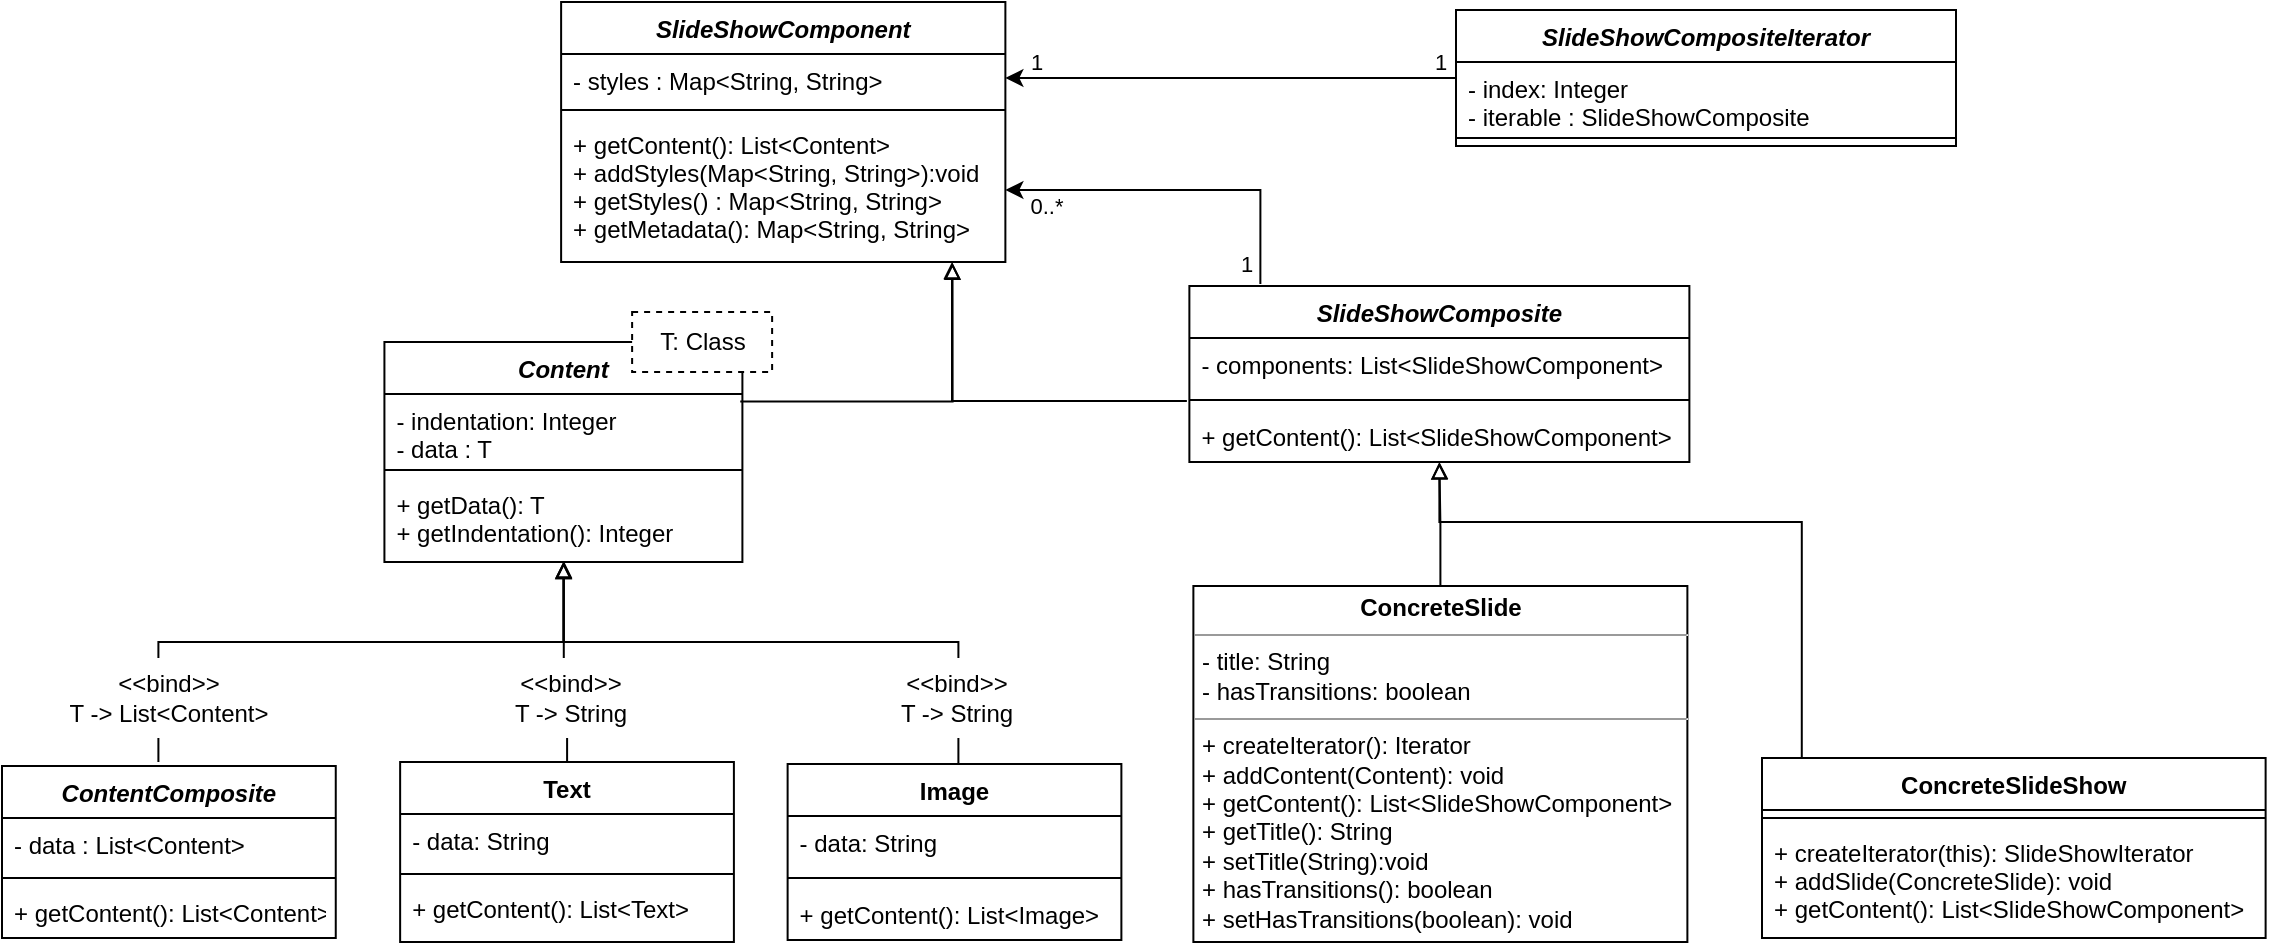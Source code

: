 <mxfile version="20.5.1" type="device"><diagram id="1SGuIuCcmSIVhMg7fZJk" name="Page-1"><mxGraphModel dx="1425" dy="763" grid="1" gridSize="10" guides="1" tooltips="1" connect="1" arrows="1" fold="1" page="1" pageScale="1" pageWidth="1654" pageHeight="2336" math="0" shadow="0"><root><mxCell id="0"/><mxCell id="1" parent="0"/><mxCell id="qaGwvdE_3Gdp6erKNY4i-63" value="SlideShowComponent" style="swimlane;fontStyle=3;align=center;verticalAlign=top;childLayout=stackLayout;horizontal=1;startSize=26;horizontalStack=0;resizeParent=1;resizeParentMax=0;resizeLast=0;collapsible=1;marginBottom=0;" vertex="1" parent="1"><mxGeometry x="379.56" y="40" width="222.13" height="130" as="geometry"/></mxCell><mxCell id="qaGwvdE_3Gdp6erKNY4i-64" value="- styles : Map&lt;String, String&gt;" style="text;strokeColor=none;fillColor=none;align=left;verticalAlign=top;spacingLeft=4;spacingRight=4;overflow=hidden;rotatable=0;points=[[0,0.5],[1,0.5]];portConstraint=eastwest;" vertex="1" parent="qaGwvdE_3Gdp6erKNY4i-63"><mxGeometry y="26" width="222.13" height="24" as="geometry"/></mxCell><mxCell id="qaGwvdE_3Gdp6erKNY4i-65" value="" style="line;strokeWidth=1;fillColor=none;align=left;verticalAlign=middle;spacingTop=-1;spacingLeft=3;spacingRight=3;rotatable=0;labelPosition=right;points=[];portConstraint=eastwest;strokeColor=inherit;" vertex="1" parent="qaGwvdE_3Gdp6erKNY4i-63"><mxGeometry y="50" width="222.13" height="8" as="geometry"/></mxCell><mxCell id="qaGwvdE_3Gdp6erKNY4i-66" value="+ getContent(): List&lt;Content&gt;&#10;+ addStyles(Map&lt;String, String&gt;):void&#10;+ getStyles() : Map&lt;String, String&gt;&#10;+ getMetadata(): Map&lt;String, String&gt;&#10;" style="text;strokeColor=none;fillColor=none;align=left;verticalAlign=top;spacingLeft=4;spacingRight=4;overflow=hidden;rotatable=0;points=[[0,0.5],[1,0.5]];portConstraint=eastwest;" vertex="1" parent="qaGwvdE_3Gdp6erKNY4i-63"><mxGeometry y="58" width="222.13" height="72" as="geometry"/></mxCell><mxCell id="qaGwvdE_3Gdp6erKNY4i-67" style="edgeStyle=orthogonalEdgeStyle;rounded=0;orthogonalLoop=1;jettySize=auto;html=1;startArrow=none;startFill=0;endArrow=classic;endFill=1;exitX=0.142;exitY=-0.011;exitDx=0;exitDy=0;exitPerimeter=0;" edge="1" parent="1" source="qaGwvdE_3Gdp6erKNY4i-124" target="qaGwvdE_3Gdp6erKNY4i-66"><mxGeometry relative="1" as="geometry"><mxPoint x="730" y="210" as="sourcePoint"/></mxGeometry></mxCell><mxCell id="qaGwvdE_3Gdp6erKNY4i-68" value="1" style="edgeLabel;html=1;align=center;verticalAlign=middle;resizable=0;points=[];" vertex="1" connectable="0" parent="qaGwvdE_3Gdp6erKNY4i-67"><mxGeometry x="-0.814" y="-1" relative="1" as="geometry"><mxPoint x="-8" y="6" as="offset"/></mxGeometry></mxCell><mxCell id="qaGwvdE_3Gdp6erKNY4i-69" value="0..*" style="edgeLabel;html=1;align=center;verticalAlign=middle;resizable=0;points=[];" vertex="1" connectable="0" parent="qaGwvdE_3Gdp6erKNY4i-67"><mxGeometry x="0.831" y="-2" relative="1" as="geometry"><mxPoint x="6" y="10" as="offset"/></mxGeometry></mxCell><mxCell id="qaGwvdE_3Gdp6erKNY4i-70" style="edgeStyle=orthogonalEdgeStyle;rounded=0;orthogonalLoop=1;jettySize=auto;html=1;endArrow=block;endFill=0;exitX=-0.005;exitY=-0.175;exitDx=0;exitDy=0;exitPerimeter=0;" edge="1" parent="1" source="qaGwvdE_3Gdp6erKNY4i-127"><mxGeometry relative="1" as="geometry"><mxPoint x="575" y="170" as="targetPoint"/><mxPoint x="636.94" y="273.312" as="sourcePoint"/><Array as="points"><mxPoint x="692" y="240"/><mxPoint x="575" y="240"/></Array></mxGeometry></mxCell><mxCell id="qaGwvdE_3Gdp6erKNY4i-71" style="edgeStyle=orthogonalEdgeStyle;rounded=0;orthogonalLoop=1;jettySize=auto;html=1;entryX=0.501;entryY=1;entryDx=0;entryDy=0;entryPerimeter=0;startArrow=none;startFill=0;endArrow=block;endFill=0;" edge="1" parent="1" source="qaGwvdE_3Gdp6erKNY4i-72" target="qaGwvdE_3Gdp6erKNY4i-93"><mxGeometry relative="1" as="geometry"/></mxCell><mxCell id="qaGwvdE_3Gdp6erKNY4i-72" value="Text" style="swimlane;fontStyle=1;align=center;verticalAlign=top;childLayout=stackLayout;horizontal=1;startSize=26;horizontalStack=0;resizeParent=1;resizeParentMax=0;resizeLast=0;collapsible=1;marginBottom=0;" vertex="1" parent="1"><mxGeometry x="299.07" y="420" width="166.88" height="90" as="geometry"/></mxCell><mxCell id="qaGwvdE_3Gdp6erKNY4i-73" value="- data: String" style="text;strokeColor=none;fillColor=none;align=left;verticalAlign=top;spacingLeft=4;spacingRight=4;overflow=hidden;rotatable=0;points=[[0,0.5],[1,0.5]];portConstraint=eastwest;" vertex="1" parent="qaGwvdE_3Gdp6erKNY4i-72"><mxGeometry y="26" width="166.88" height="26" as="geometry"/></mxCell><mxCell id="qaGwvdE_3Gdp6erKNY4i-74" value="" style="line;strokeWidth=1;fillColor=none;align=left;verticalAlign=middle;spacingTop=-1;spacingLeft=3;spacingRight=3;rotatable=0;labelPosition=right;points=[];portConstraint=eastwest;strokeColor=inherit;" vertex="1" parent="qaGwvdE_3Gdp6erKNY4i-72"><mxGeometry y="52" width="166.88" height="8" as="geometry"/></mxCell><mxCell id="qaGwvdE_3Gdp6erKNY4i-75" value="+ getContent(): List&lt;Text&gt;" style="text;strokeColor=none;fillColor=none;align=left;verticalAlign=top;spacingLeft=4;spacingRight=4;overflow=hidden;rotatable=0;points=[[0,0.5],[1,0.5]];portConstraint=eastwest;" vertex="1" parent="qaGwvdE_3Gdp6erKNY4i-72"><mxGeometry y="60" width="166.88" height="30" as="geometry"/></mxCell><mxCell id="qaGwvdE_3Gdp6erKNY4i-76" style="edgeStyle=orthogonalEdgeStyle;rounded=0;orthogonalLoop=1;jettySize=auto;html=1;entryX=0.5;entryY=1;entryDx=0;entryDy=0;startArrow=none;startFill=0;endArrow=block;endFill=0;" edge="1" parent="1" source="qaGwvdE_3Gdp6erKNY4i-77" target="qaGwvdE_3Gdp6erKNY4i-90"><mxGeometry relative="1" as="geometry"><Array as="points"><mxPoint x="578.19" y="360"/><mxPoint x="380.19" y="360"/></Array></mxGeometry></mxCell><mxCell id="qaGwvdE_3Gdp6erKNY4i-77" value="Image" style="swimlane;fontStyle=1;align=center;verticalAlign=top;childLayout=stackLayout;horizontal=1;startSize=26;horizontalStack=0;resizeParent=1;resizeParentMax=0;resizeLast=0;collapsible=1;marginBottom=0;" vertex="1" parent="1"><mxGeometry x="492.81" y="421" width="166.88" height="88" as="geometry"/></mxCell><mxCell id="qaGwvdE_3Gdp6erKNY4i-78" value="- data: String" style="text;strokeColor=none;fillColor=none;align=left;verticalAlign=top;spacingLeft=4;spacingRight=4;overflow=hidden;rotatable=0;points=[[0,0.5],[1,0.5]];portConstraint=eastwest;" vertex="1" parent="qaGwvdE_3Gdp6erKNY4i-77"><mxGeometry y="26" width="166.88" height="26" as="geometry"/></mxCell><mxCell id="qaGwvdE_3Gdp6erKNY4i-79" value="" style="line;strokeWidth=1;fillColor=none;align=left;verticalAlign=middle;spacingTop=-1;spacingLeft=3;spacingRight=3;rotatable=0;labelPosition=right;points=[];portConstraint=eastwest;strokeColor=inherit;" vertex="1" parent="qaGwvdE_3Gdp6erKNY4i-77"><mxGeometry y="52" width="166.88" height="10" as="geometry"/></mxCell><mxCell id="qaGwvdE_3Gdp6erKNY4i-80" value="+ getContent(): List&lt;Image&gt;" style="text;strokeColor=none;fillColor=none;align=left;verticalAlign=top;spacingLeft=4;spacingRight=4;overflow=hidden;rotatable=0;points=[[0,0.5],[1,0.5]];portConstraint=eastwest;" vertex="1" parent="qaGwvdE_3Gdp6erKNY4i-77"><mxGeometry y="62" width="166.88" height="26" as="geometry"/></mxCell><mxCell id="qaGwvdE_3Gdp6erKNY4i-84" value="ContentComposite" style="swimlane;fontStyle=3;align=center;verticalAlign=top;childLayout=stackLayout;horizontal=1;startSize=26;horizontalStack=0;resizeParent=1;resizeParentMax=0;resizeLast=0;collapsible=1;marginBottom=0;" vertex="1" parent="1"><mxGeometry x="100" y="422" width="166.88" height="86" as="geometry"/></mxCell><mxCell id="qaGwvdE_3Gdp6erKNY4i-85" value="- data : List&lt;Content&gt;" style="text;strokeColor=none;fillColor=none;align=left;verticalAlign=top;spacingLeft=4;spacingRight=4;overflow=hidden;rotatable=0;points=[[0,0.5],[1,0.5]];portConstraint=eastwest;" vertex="1" parent="qaGwvdE_3Gdp6erKNY4i-84"><mxGeometry y="26" width="166.88" height="26" as="geometry"/></mxCell><mxCell id="qaGwvdE_3Gdp6erKNY4i-86" value="" style="line;strokeWidth=1;fillColor=none;align=left;verticalAlign=middle;spacingTop=-1;spacingLeft=3;spacingRight=3;rotatable=0;labelPosition=right;points=[];portConstraint=eastwest;strokeColor=inherit;" vertex="1" parent="qaGwvdE_3Gdp6erKNY4i-84"><mxGeometry y="52" width="166.88" height="8" as="geometry"/></mxCell><mxCell id="qaGwvdE_3Gdp6erKNY4i-87" value="+ getContent(): List&lt;Content&gt;" style="text;strokeColor=none;fillColor=none;align=left;verticalAlign=top;spacingLeft=4;spacingRight=4;overflow=hidden;rotatable=0;points=[[0,0.5],[1,0.5]];portConstraint=eastwest;" vertex="1" parent="qaGwvdE_3Gdp6erKNY4i-84"><mxGeometry y="60" width="166.88" height="26" as="geometry"/></mxCell><mxCell id="qaGwvdE_3Gdp6erKNY4i-88" style="edgeStyle=orthogonalEdgeStyle;rounded=0;orthogonalLoop=1;jettySize=auto;html=1;endArrow=none;endFill=0;startArrow=block;startFill=0;exitX=0.501;exitY=0.988;exitDx=0;exitDy=0;exitPerimeter=0;" edge="1" parent="1" source="qaGwvdE_3Gdp6erKNY4i-93"><mxGeometry relative="1" as="geometry"><Array as="points"><mxPoint x="381.19" y="360"/><mxPoint x="178.19" y="360"/><mxPoint x="178.19" y="420"/></Array><mxPoint x="178.19" y="420" as="targetPoint"/></mxGeometry></mxCell><mxCell id="qaGwvdE_3Gdp6erKNY4i-89" style="edgeStyle=orthogonalEdgeStyle;rounded=0;orthogonalLoop=1;jettySize=auto;html=1;entryX=0.881;entryY=1.006;entryDx=0;entryDy=0;entryPerimeter=0;endArrow=block;endFill=0;exitX=0.994;exitY=0.111;exitDx=0;exitDy=0;exitPerimeter=0;" edge="1" parent="1" target="qaGwvdE_3Gdp6erKNY4i-66" source="qaGwvdE_3Gdp6erKNY4i-91"><mxGeometry relative="1" as="geometry"><mxPoint x="469.126" y="273.712" as="sourcePoint"/><mxPoint x="574.61" y="174.38" as="targetPoint"/><Array as="points"><mxPoint x="575" y="240"/></Array></mxGeometry></mxCell><mxCell id="qaGwvdE_3Gdp6erKNY4i-90" value="Content" style="swimlane;fontStyle=3;align=center;verticalAlign=top;childLayout=stackLayout;horizontal=1;startSize=26;horizontalStack=0;resizeParent=1;resizeParentMax=0;resizeLast=0;collapsible=1;marginBottom=0;" vertex="1" parent="1"><mxGeometry x="291.21" y="210" width="178.99" height="110" as="geometry"/></mxCell><mxCell id="qaGwvdE_3Gdp6erKNY4i-91" value="- indentation: Integer&#10;- data : T" style="text;strokeColor=none;fillColor=none;align=left;verticalAlign=top;spacingLeft=4;spacingRight=4;overflow=hidden;rotatable=0;points=[[0,0.5],[1,0.5]];portConstraint=eastwest;" vertex="1" parent="qaGwvdE_3Gdp6erKNY4i-90"><mxGeometry y="26" width="178.99" height="34" as="geometry"/></mxCell><mxCell id="qaGwvdE_3Gdp6erKNY4i-92" value="" style="line;strokeWidth=1;fillColor=none;align=left;verticalAlign=middle;spacingTop=-1;spacingLeft=3;spacingRight=3;rotatable=0;labelPosition=right;points=[];portConstraint=eastwest;strokeColor=inherit;" vertex="1" parent="qaGwvdE_3Gdp6erKNY4i-90"><mxGeometry y="60" width="178.99" height="8" as="geometry"/></mxCell><mxCell id="qaGwvdE_3Gdp6erKNY4i-93" value="+ getData(): T&#10;+ getIndentation(): Integer" style="text;strokeColor=none;fillColor=none;align=left;verticalAlign=top;spacingLeft=4;spacingRight=4;overflow=hidden;rotatable=0;points=[[0,0.5],[1,0.5]];portConstraint=eastwest;" vertex="1" parent="qaGwvdE_3Gdp6erKNY4i-90"><mxGeometry y="68" width="178.99" height="42" as="geometry"/></mxCell><mxCell id="qaGwvdE_3Gdp6erKNY4i-95" style="edgeStyle=orthogonalEdgeStyle;rounded=0;orthogonalLoop=1;jettySize=auto;html=1;entryX=0.5;entryY=1.01;entryDx=0;entryDy=0;entryPerimeter=0;endArrow=block;endFill=0;exitX=0.079;exitY=0;exitDx=0;exitDy=0;exitPerimeter=0;" edge="1" parent="1" source="qaGwvdE_3Gdp6erKNY4i-96" target="qaGwvdE_3Gdp6erKNY4i-127"><mxGeometry relative="1" as="geometry"><mxPoint x="1000" y="420" as="sourcePoint"/><Array as="points"><mxPoint x="1000" y="300"/><mxPoint x="819" y="300"/></Array></mxGeometry></mxCell><mxCell id="qaGwvdE_3Gdp6erKNY4i-96" value="ConcreteSlideShow" style="swimlane;fontStyle=1;align=center;verticalAlign=top;childLayout=stackLayout;horizontal=1;startSize=26;horizontalStack=0;resizeParent=1;resizeParentMax=0;resizeLast=0;collapsible=1;marginBottom=0;" vertex="1" parent="1"><mxGeometry x="980" y="418" width="251.81" height="90" as="geometry"><mxRectangle x="860" y="859" width="150" height="30" as="alternateBounds"/></mxGeometry></mxCell><mxCell id="qaGwvdE_3Gdp6erKNY4i-97" value="" style="line;strokeWidth=1;fillColor=none;align=left;verticalAlign=middle;spacingTop=-1;spacingLeft=3;spacingRight=3;rotatable=0;labelPosition=right;points=[];portConstraint=eastwest;strokeColor=inherit;" vertex="1" parent="qaGwvdE_3Gdp6erKNY4i-96"><mxGeometry y="26" width="251.81" height="8" as="geometry"/></mxCell><mxCell id="qaGwvdE_3Gdp6erKNY4i-98" value="+ createIterator(this): SlideShowIterator&#10;+ addSlide(ConcreteSlide): void&#10;+ getContent(): List&lt;SlideShowComponent&gt; " style="text;strokeColor=none;fillColor=none;align=left;verticalAlign=top;spacingLeft=4;spacingRight=4;overflow=hidden;rotatable=0;points=[[0,0.5],[1,0.5]];portConstraint=eastwest;" vertex="1" parent="qaGwvdE_3Gdp6erKNY4i-96"><mxGeometry y="34" width="251.81" height="56" as="geometry"/></mxCell><mxCell id="qaGwvdE_3Gdp6erKNY4i-106" value="T: Class" style="text;html=1;align=center;verticalAlign=middle;resizable=0;points=[];autosize=1;strokeColor=default;fillColor=default;dashed=1;" vertex="1" parent="1"><mxGeometry x="415.06" y="195" width="70" height="30" as="geometry"/></mxCell><mxCell id="qaGwvdE_3Gdp6erKNY4i-107" value="&amp;lt;&amp;lt;bind&amp;gt;&amp;gt;&lt;br&gt;T -&amp;gt; String" style="text;html=1;align=center;verticalAlign=middle;resizable=0;points=[];autosize=1;strokeColor=none;fillColor=default;dashed=1;" vertex="1" parent="1"><mxGeometry x="343.51" y="368" width="80" height="40" as="geometry"/></mxCell><mxCell id="qaGwvdE_3Gdp6erKNY4i-108" value="&amp;lt;&amp;lt;bind&amp;gt;&amp;gt;&lt;br&gt;T -&amp;gt; String" style="text;html=1;align=center;verticalAlign=middle;resizable=0;points=[];autosize=1;strokeColor=none;fillColor=default;dashed=1;" vertex="1" parent="1"><mxGeometry x="537.25" y="368" width="80" height="40" as="geometry"/></mxCell><mxCell id="qaGwvdE_3Gdp6erKNY4i-109" value="&amp;lt;&amp;lt;bind&amp;gt;&amp;gt;&lt;br&gt;T -&amp;gt; List&amp;lt;Content&amp;gt;" style="text;html=1;align=center;verticalAlign=middle;resizable=0;points=[];autosize=1;strokeColor=none;fillColor=default;dashed=1;" vertex="1" parent="1"><mxGeometry x="123.44" y="368" width="120" height="40" as="geometry"/></mxCell><mxCell id="qaGwvdE_3Gdp6erKNY4i-110" style="edgeStyle=orthogonalEdgeStyle;rounded=0;orthogonalLoop=1;jettySize=auto;html=1;entryX=0.5;entryY=1;entryDx=0;entryDy=0;endArrow=block;endFill=0;" edge="1" parent="1" source="qaGwvdE_3Gdp6erKNY4i-111" target="qaGwvdE_3Gdp6erKNY4i-124"><mxGeometry relative="1" as="geometry"/></mxCell><mxCell id="qaGwvdE_3Gdp6erKNY4i-111" value="&lt;p style=&quot;margin:0px;margin-top:4px;text-align:center;&quot;&gt;&lt;b&gt;ConcreteSlide&lt;/b&gt;&lt;/p&gt;&lt;hr size=&quot;1&quot;&gt;&lt;p style=&quot;margin:0px;margin-left:4px;&quot;&gt;- title: String&lt;/p&gt;&lt;p style=&quot;margin:0px;margin-left:4px;&quot;&gt;- hasTransitions: boolean&lt;/p&gt;&lt;hr size=&quot;1&quot;&gt;&lt;p style=&quot;margin: 0px 0px 0px 4px;&quot;&gt;+ createIterator(): Iterator&lt;/p&gt;&lt;p style=&quot;margin:0px;margin-left:4px;&quot;&gt;+ addContent(Content): void&lt;/p&gt;&lt;p style=&quot;margin:0px;margin-left:4px;&quot;&gt;+ getContent(): List&amp;lt;SlideShowComponent&amp;gt;&lt;br&gt;&lt;/p&gt;&lt;p style=&quot;margin:0px;margin-left:4px;&quot;&gt;&lt;span style=&quot;background-color: initial;&quot;&gt;+ getTitle(): String&lt;/span&gt;&lt;br&gt;&lt;/p&gt;&lt;p style=&quot;margin:0px;margin-left:4px;&quot;&gt;&lt;span style=&quot;background-color: initial;&quot;&gt;+ setTitle(String):void&lt;/span&gt;&lt;/p&gt;&lt;p style=&quot;margin:0px;margin-left:4px;&quot;&gt;&lt;span style=&quot;background-color: initial;&quot;&gt;+ hasTransitions(): boolean&lt;/span&gt;&lt;/p&gt;&lt;p style=&quot;margin:0px;margin-left:4px;&quot;&gt;&lt;span style=&quot;background-color: initial;&quot;&gt;+ setHasTransitions(boolean): void&lt;/span&gt;&lt;/p&gt;" style="verticalAlign=top;align=left;overflow=fill;fontSize=12;fontFamily=Helvetica;html=1;strokeColor=default;fillColor=default;" vertex="1" parent="1"><mxGeometry x="695.69" y="332" width="247" height="178" as="geometry"/></mxCell><mxCell id="qaGwvdE_3Gdp6erKNY4i-124" value="SlideShowComposite" style="swimlane;fontStyle=3;align=center;verticalAlign=top;childLayout=stackLayout;horizontal=1;startSize=26;horizontalStack=0;resizeParent=1;resizeParentMax=0;resizeLast=0;collapsible=1;marginBottom=0;" vertex="1" parent="1"><mxGeometry x="693.69" y="182" width="250" height="88" as="geometry"/></mxCell><mxCell id="qaGwvdE_3Gdp6erKNY4i-125" value="- components: List&lt;SlideShowComponent&gt;" style="text;strokeColor=none;fillColor=none;align=left;verticalAlign=top;spacingLeft=4;spacingRight=4;overflow=hidden;rotatable=0;points=[[0,0.5],[1,0.5]];portConstraint=eastwest;" vertex="1" parent="qaGwvdE_3Gdp6erKNY4i-124"><mxGeometry y="26" width="250" height="26" as="geometry"/></mxCell><mxCell id="qaGwvdE_3Gdp6erKNY4i-126" value="" style="line;strokeWidth=1;fillColor=none;align=left;verticalAlign=middle;spacingTop=-1;spacingLeft=3;spacingRight=3;rotatable=0;labelPosition=right;points=[];portConstraint=eastwest;strokeColor=inherit;" vertex="1" parent="qaGwvdE_3Gdp6erKNY4i-124"><mxGeometry y="52" width="250" height="10" as="geometry"/></mxCell><mxCell id="qaGwvdE_3Gdp6erKNY4i-127" value="+ getContent(): List&lt;SlideShowComponent&gt;" style="text;strokeColor=none;fillColor=none;align=left;verticalAlign=top;spacingLeft=4;spacingRight=4;overflow=hidden;rotatable=0;points=[[0,0.5],[1,0.5]];portConstraint=eastwest;" vertex="1" parent="qaGwvdE_3Gdp6erKNY4i-124"><mxGeometry y="62" width="250" height="26" as="geometry"/></mxCell><mxCell id="qaGwvdE_3Gdp6erKNY4i-137" style="edgeStyle=orthogonalEdgeStyle;rounded=0;orthogonalLoop=1;jettySize=auto;html=1;entryX=1;entryY=0.5;entryDx=0;entryDy=0;" edge="1" parent="1" source="qaGwvdE_3Gdp6erKNY4i-130" target="qaGwvdE_3Gdp6erKNY4i-64"><mxGeometry relative="1" as="geometry"/></mxCell><mxCell id="qaGwvdE_3Gdp6erKNY4i-138" value="1" style="edgeLabel;html=1;align=center;verticalAlign=middle;resizable=0;points=[];" vertex="1" connectable="0" parent="qaGwvdE_3Gdp6erKNY4i-137"><mxGeometry x="-0.835" y="-2" relative="1" as="geometry"><mxPoint x="10" y="-6" as="offset"/></mxGeometry></mxCell><mxCell id="qaGwvdE_3Gdp6erKNY4i-139" value="1" style="edgeLabel;html=1;align=center;verticalAlign=middle;resizable=0;points=[];" vertex="1" connectable="0" parent="qaGwvdE_3Gdp6erKNY4i-137"><mxGeometry x="0.848" relative="1" as="geometry"><mxPoint x="-2" y="-8" as="offset"/></mxGeometry></mxCell><mxCell id="qaGwvdE_3Gdp6erKNY4i-130" value="SlideShowCompositeIterator" style="swimlane;fontStyle=3;align=center;verticalAlign=top;childLayout=stackLayout;horizontal=1;startSize=26;horizontalStack=0;resizeParent=1;resizeParentMax=0;resizeLast=0;collapsible=1;marginBottom=0;" vertex="1" parent="1"><mxGeometry x="827.0" y="44.0" width="250" height="68" as="geometry"><mxRectangle x="1030" y="417" width="140" height="30" as="alternateBounds"/></mxGeometry></mxCell><mxCell id="qaGwvdE_3Gdp6erKNY4i-131" value="- index: Integer&#10;- iterable : SlideShowComposite" style="text;strokeColor=none;fillColor=none;align=left;verticalAlign=top;spacingLeft=4;spacingRight=4;overflow=hidden;rotatable=0;points=[[0,0.5],[1,0.5]];portConstraint=eastwest;" vertex="1" parent="qaGwvdE_3Gdp6erKNY4i-130"><mxGeometry y="26" width="250" height="34" as="geometry"/></mxCell><mxCell id="qaGwvdE_3Gdp6erKNY4i-132" value="" style="line;strokeWidth=1;fillColor=none;align=left;verticalAlign=middle;spacingTop=-1;spacingLeft=3;spacingRight=3;rotatable=0;labelPosition=right;points=[];portConstraint=eastwest;strokeColor=inherit;" vertex="1" parent="qaGwvdE_3Gdp6erKNY4i-130"><mxGeometry y="60" width="250" height="8" as="geometry"/></mxCell></root></mxGraphModel></diagram></mxfile>